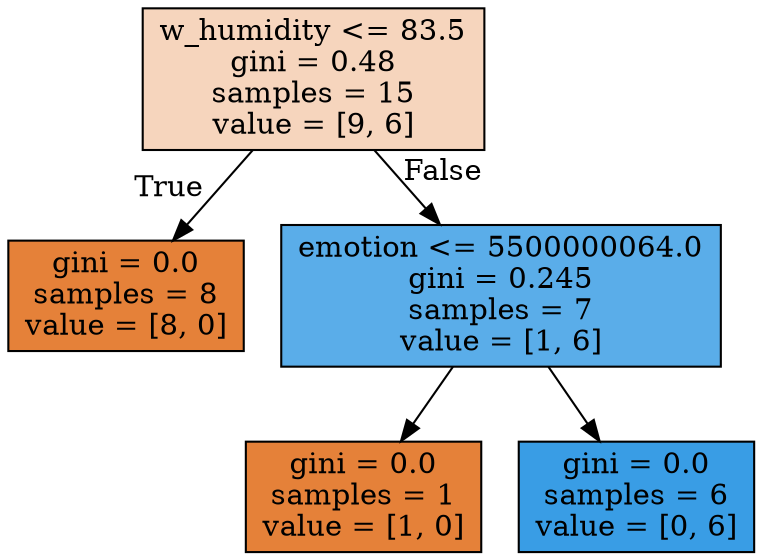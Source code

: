 digraph Tree {
node [shape=box, style="filled", color="black"] ;
0 [label="w_humidity <= 83.5\ngini = 0.48\nsamples = 15\nvalue = [9, 6]", fillcolor="#f6d5bd"] ;
1 [label="gini = 0.0\nsamples = 8\nvalue = [8, 0]", fillcolor="#e58139"] ;
0 -> 1 [labeldistance=2.5, labelangle=45, headlabel="True"] ;
2 [label="emotion <= 5500000064.0\ngini = 0.245\nsamples = 7\nvalue = [1, 6]", fillcolor="#5aade9"] ;
0 -> 2 [labeldistance=2.5, labelangle=-45, headlabel="False"] ;
3 [label="gini = 0.0\nsamples = 1\nvalue = [1, 0]", fillcolor="#e58139"] ;
2 -> 3 ;
4 [label="gini = 0.0\nsamples = 6\nvalue = [0, 6]", fillcolor="#399de5"] ;
2 -> 4 ;
}